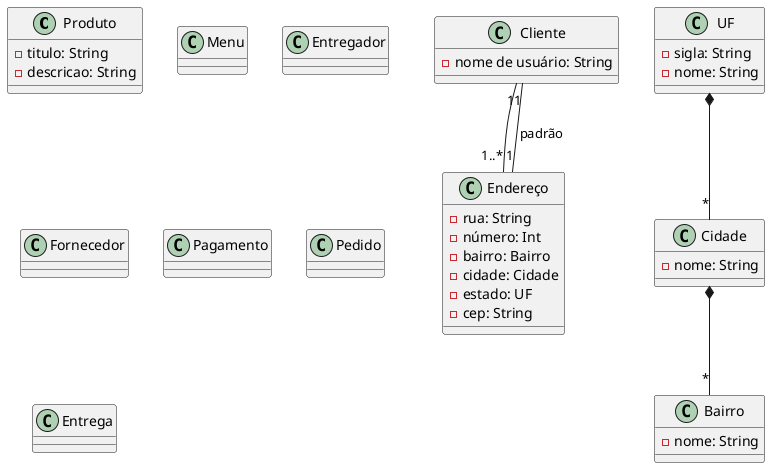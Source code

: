 @startuml diagramaEnaFood
class Produto{
    - titulo: String
    - descricao: String
}

class Cliente{
    - nome de usuário: String
}

class Endereço {
    - rua: String
    - número: Int
    - bairro: Bairro
    - cidade: Cidade
    - estado: UF
    - cep: String
}

class UF {
    - sigla: String
    - nome: String
}

class Cidade{
    - nome: String
}

class Bairro {
    - nome: String
}

class Menu{}

class Entregador{}

class Fornecedor{}


class Pagamento{}

class Pedido{}

class Entrega{}

UF *-- "*" Cidade 
Cidade *-- "*" Bairro
Cliente "1" -- "1..*" Endereço
Cliente "1" -- "1" Endereço : padrão

@enduml
